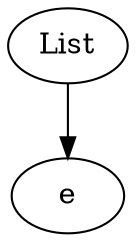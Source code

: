 digraph G { page="8.5,11"; size="7.5, 10"
	"List1" [label="List"]
	"e2" [label="e"]
	"List1" -> "e2"
}
